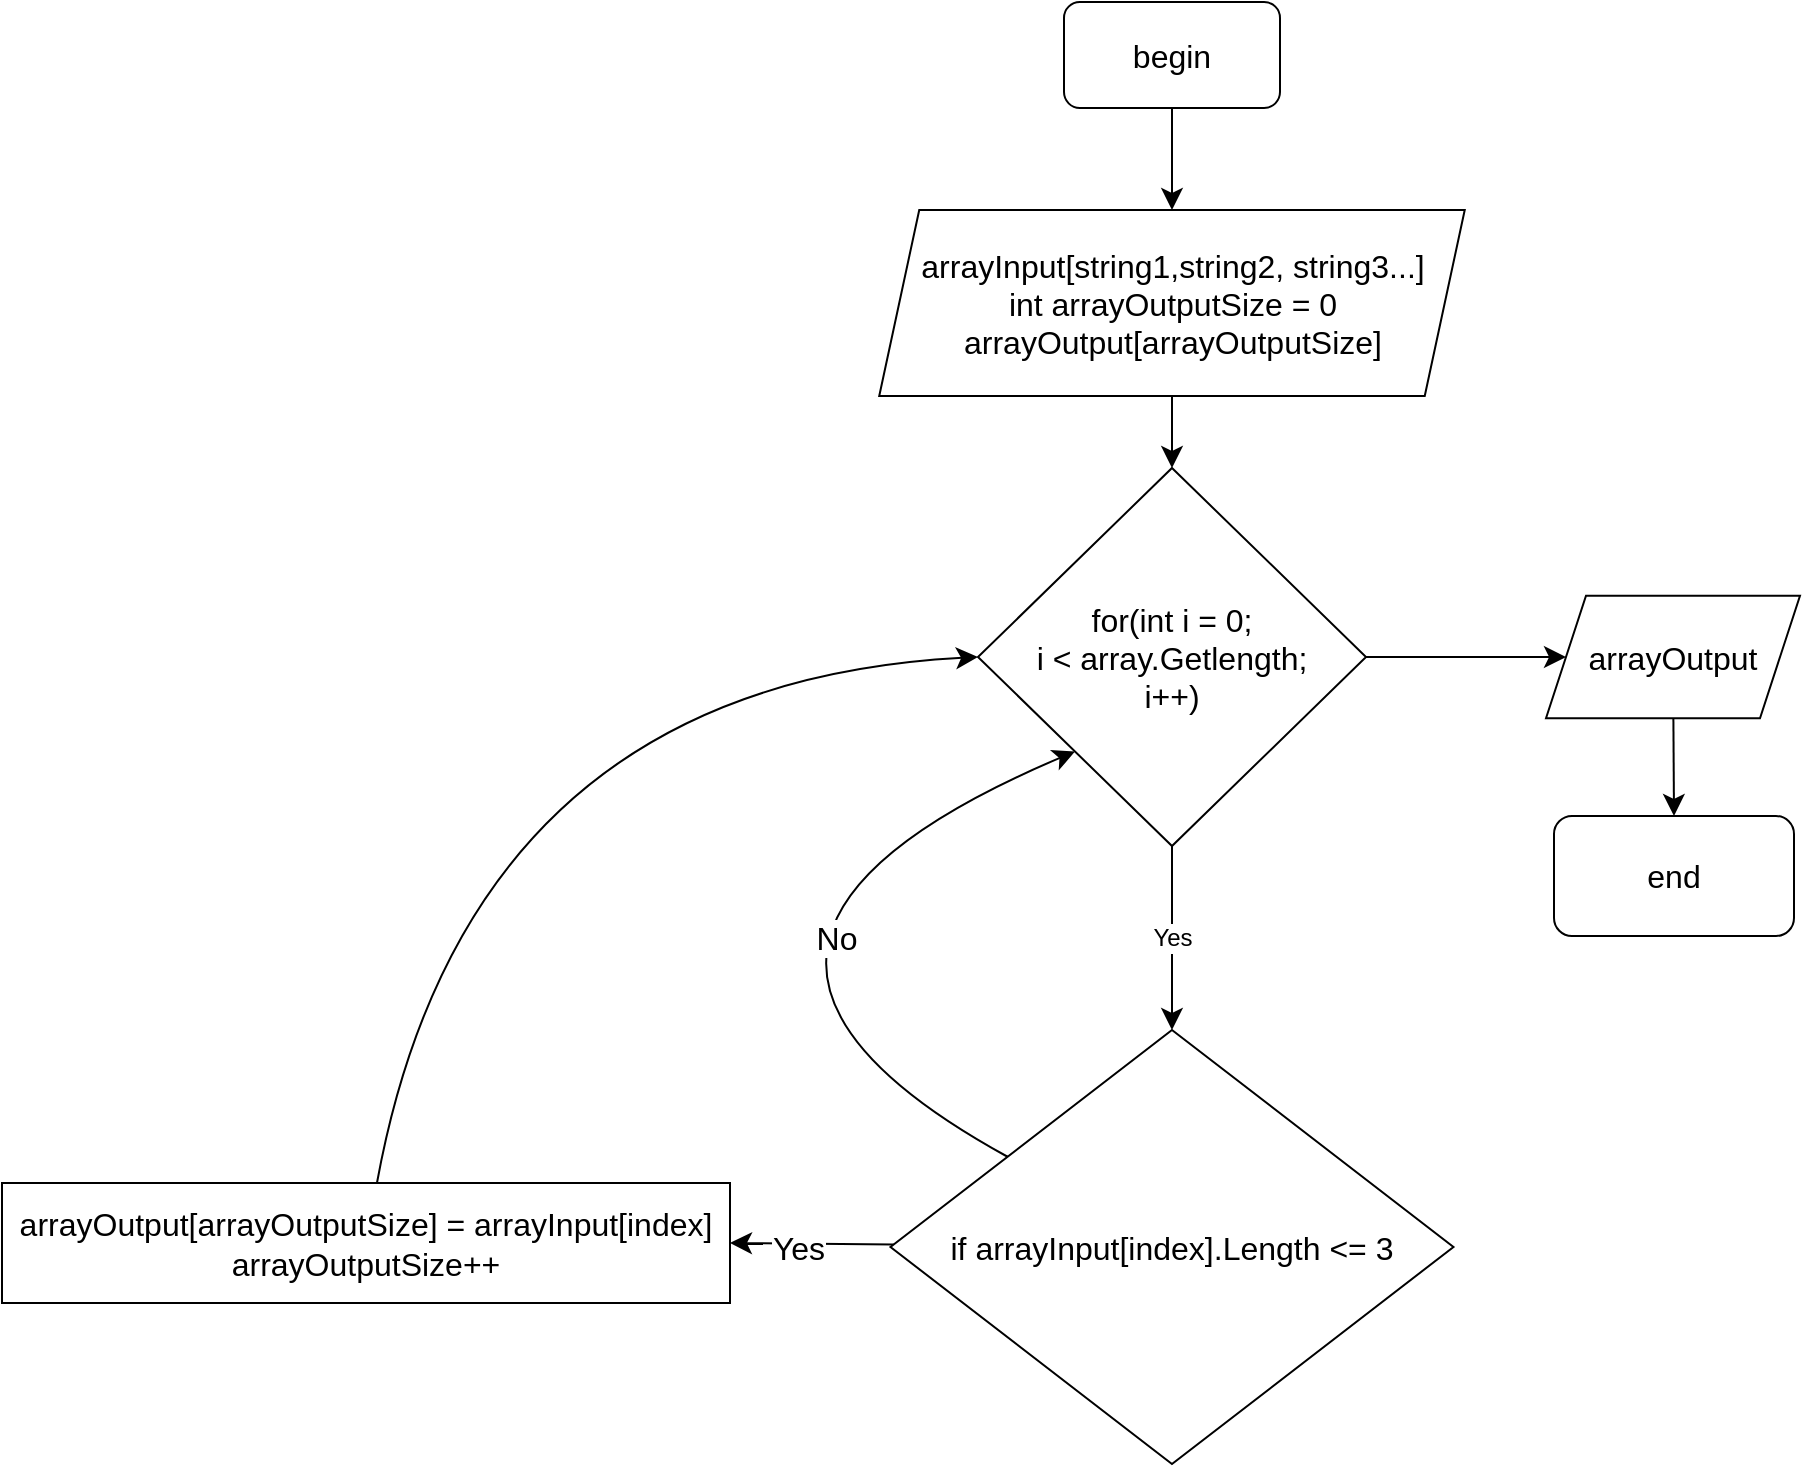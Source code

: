 <mxfile version="21.3.8" type="device">
  <diagram name="Страница 1" id="f-u1GKaP4dZwQ6ztF_VC">
    <mxGraphModel dx="1748" dy="1354" grid="0" gridSize="10" guides="1" tooltips="1" connect="1" arrows="1" fold="1" page="0" pageScale="1" pageWidth="827" pageHeight="1169" math="0" shadow="0">
      <root>
        <mxCell id="0" />
        <mxCell id="1" parent="0" />
        <mxCell id="um8ARfCaRjgJPJan6YDZ-6" style="edgeStyle=none;curved=1;rounded=0;orthogonalLoop=1;jettySize=auto;html=1;entryX=0.5;entryY=0;entryDx=0;entryDy=0;fontSize=12;startSize=8;endSize=8;" edge="1" parent="1" source="um8ARfCaRjgJPJan6YDZ-1" target="um8ARfCaRjgJPJan6YDZ-2">
          <mxGeometry relative="1" as="geometry" />
        </mxCell>
        <mxCell id="um8ARfCaRjgJPJan6YDZ-1" value="begin" style="rounded=1;whiteSpace=wrap;html=1;fontSize=16;" vertex="1" parent="1">
          <mxGeometry x="431" y="-114" width="108" height="53" as="geometry" />
        </mxCell>
        <mxCell id="um8ARfCaRjgJPJan6YDZ-7" style="edgeStyle=none;curved=1;rounded=0;orthogonalLoop=1;jettySize=auto;html=1;entryX=0.5;entryY=0;entryDx=0;entryDy=0;fontSize=12;startSize=8;endSize=8;" edge="1" parent="1" source="um8ARfCaRjgJPJan6YDZ-2" target="um8ARfCaRjgJPJan6YDZ-5">
          <mxGeometry relative="1" as="geometry" />
        </mxCell>
        <mxCell id="um8ARfCaRjgJPJan6YDZ-2" value="arrayInput[string1,string2, string3...]&lt;br&gt;int arrayOutputSize = 0&lt;br&gt;arrayOutput[arrayOutputSize]" style="shape=parallelogram;perimeter=parallelogramPerimeter;whiteSpace=wrap;html=1;fixedSize=1;fontSize=16;" vertex="1" parent="1">
          <mxGeometry x="338.62" y="-10" width="292.75" height="93" as="geometry" />
        </mxCell>
        <mxCell id="um8ARfCaRjgJPJan6YDZ-9" value="Yes" style="edgeStyle=none;curved=1;rounded=0;orthogonalLoop=1;jettySize=auto;html=1;entryX=0.5;entryY=0;entryDx=0;entryDy=0;fontSize=12;startSize=8;endSize=8;" edge="1" parent="1" source="um8ARfCaRjgJPJan6YDZ-5" target="um8ARfCaRjgJPJan6YDZ-8">
          <mxGeometry relative="1" as="geometry" />
        </mxCell>
        <mxCell id="um8ARfCaRjgJPJan6YDZ-18" style="edgeStyle=none;curved=1;rounded=0;orthogonalLoop=1;jettySize=auto;html=1;entryX=0;entryY=0.5;entryDx=0;entryDy=0;fontSize=12;startSize=8;endSize=8;" edge="1" parent="1" source="um8ARfCaRjgJPJan6YDZ-5" target="um8ARfCaRjgJPJan6YDZ-17">
          <mxGeometry relative="1" as="geometry" />
        </mxCell>
        <mxCell id="um8ARfCaRjgJPJan6YDZ-5" value="for(int i = 0;&lt;br&gt;i &amp;lt; array.Getlength;&lt;br&gt;i++)" style="rhombus;whiteSpace=wrap;html=1;fontSize=16;" vertex="1" parent="1">
          <mxGeometry x="388" y="119" width="194" height="189" as="geometry" />
        </mxCell>
        <mxCell id="um8ARfCaRjgJPJan6YDZ-12" style="edgeStyle=none;curved=1;rounded=0;orthogonalLoop=1;jettySize=auto;html=1;entryX=1;entryY=0.5;entryDx=0;entryDy=0;fontSize=12;startSize=8;endSize=8;" edge="1" parent="1" source="um8ARfCaRjgJPJan6YDZ-8" target="um8ARfCaRjgJPJan6YDZ-10">
          <mxGeometry relative="1" as="geometry" />
        </mxCell>
        <mxCell id="um8ARfCaRjgJPJan6YDZ-13" value="Yes" style="edgeLabel;html=1;align=center;verticalAlign=middle;resizable=0;points=[];fontSize=16;" vertex="1" connectable="0" parent="um8ARfCaRjgJPJan6YDZ-12">
          <mxGeometry x="0.168" y="2" relative="1" as="geometry">
            <mxPoint as="offset" />
          </mxGeometry>
        </mxCell>
        <mxCell id="um8ARfCaRjgJPJan6YDZ-15" style="edgeStyle=none;curved=1;rounded=0;orthogonalLoop=1;jettySize=auto;html=1;entryX=0;entryY=1;entryDx=0;entryDy=0;fontSize=12;startSize=8;endSize=8;" edge="1" parent="1" source="um8ARfCaRjgJPJan6YDZ-8" target="um8ARfCaRjgJPJan6YDZ-5">
          <mxGeometry relative="1" as="geometry">
            <Array as="points">
              <mxPoint x="209" y="357" />
            </Array>
          </mxGeometry>
        </mxCell>
        <mxCell id="um8ARfCaRjgJPJan6YDZ-16" value="No" style="edgeLabel;html=1;align=center;verticalAlign=middle;resizable=0;points=[];fontSize=16;" vertex="1" connectable="0" parent="um8ARfCaRjgJPJan6YDZ-15">
          <mxGeometry x="0.373" y="-39" relative="1" as="geometry">
            <mxPoint as="offset" />
          </mxGeometry>
        </mxCell>
        <mxCell id="um8ARfCaRjgJPJan6YDZ-8" value="if arrayInput[index].Length &amp;lt;= 3" style="rhombus;whiteSpace=wrap;html=1;fontSize=16;" vertex="1" parent="1">
          <mxGeometry x="344.24" y="400" width="281.5" height="217" as="geometry" />
        </mxCell>
        <mxCell id="um8ARfCaRjgJPJan6YDZ-14" style="edgeStyle=none;curved=1;rounded=0;orthogonalLoop=1;jettySize=auto;html=1;entryX=0;entryY=0.5;entryDx=0;entryDy=0;fontSize=12;startSize=8;endSize=8;" edge="1" parent="1" source="um8ARfCaRjgJPJan6YDZ-10" target="um8ARfCaRjgJPJan6YDZ-5">
          <mxGeometry relative="1" as="geometry">
            <Array as="points">
              <mxPoint x="133" y="227" />
            </Array>
          </mxGeometry>
        </mxCell>
        <mxCell id="um8ARfCaRjgJPJan6YDZ-10" value="arrayOutput[arrayOutputSize] = arrayInput[index]&lt;br&gt;arrayOutputSize++" style="rounded=0;whiteSpace=wrap;html=1;fontSize=16;" vertex="1" parent="1">
          <mxGeometry x="-100" y="476.5" width="364" height="60" as="geometry" />
        </mxCell>
        <mxCell id="um8ARfCaRjgJPJan6YDZ-20" style="edgeStyle=none;curved=1;rounded=0;orthogonalLoop=1;jettySize=auto;html=1;entryX=0.5;entryY=0;entryDx=0;entryDy=0;fontSize=12;startSize=8;endSize=8;" edge="1" parent="1" source="um8ARfCaRjgJPJan6YDZ-17" target="um8ARfCaRjgJPJan6YDZ-19">
          <mxGeometry relative="1" as="geometry" />
        </mxCell>
        <mxCell id="um8ARfCaRjgJPJan6YDZ-17" value="arrayOutput" style="shape=parallelogram;perimeter=parallelogramPerimeter;whiteSpace=wrap;html=1;fixedSize=1;fontSize=16;" vertex="1" parent="1">
          <mxGeometry x="672" y="182.88" width="127" height="61.25" as="geometry" />
        </mxCell>
        <mxCell id="um8ARfCaRjgJPJan6YDZ-19" value="end" style="rounded=1;whiteSpace=wrap;html=1;fontSize=16;" vertex="1" parent="1">
          <mxGeometry x="676" y="293" width="120" height="60" as="geometry" />
        </mxCell>
      </root>
    </mxGraphModel>
  </diagram>
</mxfile>
